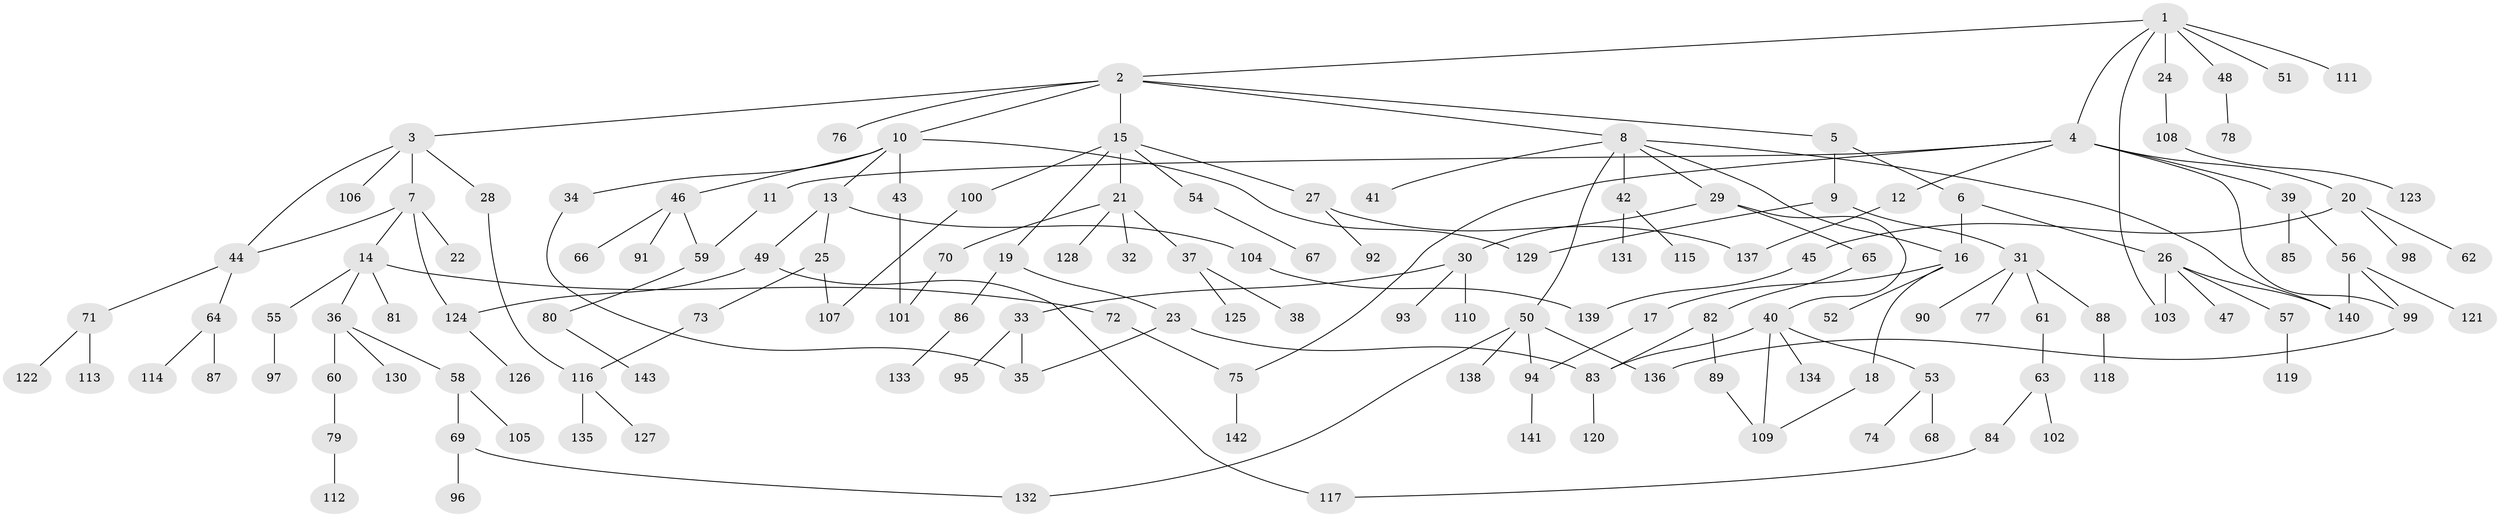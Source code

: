 // Generated by graph-tools (version 1.1) at 2025/49/03/09/25 03:49:18]
// undirected, 143 vertices, 167 edges
graph export_dot {
graph [start="1"]
  node [color=gray90,style=filled];
  1;
  2;
  3;
  4;
  5;
  6;
  7;
  8;
  9;
  10;
  11;
  12;
  13;
  14;
  15;
  16;
  17;
  18;
  19;
  20;
  21;
  22;
  23;
  24;
  25;
  26;
  27;
  28;
  29;
  30;
  31;
  32;
  33;
  34;
  35;
  36;
  37;
  38;
  39;
  40;
  41;
  42;
  43;
  44;
  45;
  46;
  47;
  48;
  49;
  50;
  51;
  52;
  53;
  54;
  55;
  56;
  57;
  58;
  59;
  60;
  61;
  62;
  63;
  64;
  65;
  66;
  67;
  68;
  69;
  70;
  71;
  72;
  73;
  74;
  75;
  76;
  77;
  78;
  79;
  80;
  81;
  82;
  83;
  84;
  85;
  86;
  87;
  88;
  89;
  90;
  91;
  92;
  93;
  94;
  95;
  96;
  97;
  98;
  99;
  100;
  101;
  102;
  103;
  104;
  105;
  106;
  107;
  108;
  109;
  110;
  111;
  112;
  113;
  114;
  115;
  116;
  117;
  118;
  119;
  120;
  121;
  122;
  123;
  124;
  125;
  126;
  127;
  128;
  129;
  130;
  131;
  132;
  133;
  134;
  135;
  136;
  137;
  138;
  139;
  140;
  141;
  142;
  143;
  1 -- 2;
  1 -- 4;
  1 -- 24;
  1 -- 48;
  1 -- 51;
  1 -- 111;
  1 -- 103;
  2 -- 3;
  2 -- 5;
  2 -- 8;
  2 -- 10;
  2 -- 15;
  2 -- 76;
  3 -- 7;
  3 -- 28;
  3 -- 106;
  3 -- 44;
  4 -- 11;
  4 -- 12;
  4 -- 20;
  4 -- 39;
  4 -- 99;
  4 -- 75;
  5 -- 6;
  5 -- 9;
  6 -- 16;
  6 -- 26;
  7 -- 14;
  7 -- 22;
  7 -- 44;
  7 -- 124;
  8 -- 29;
  8 -- 41;
  8 -- 42;
  8 -- 50;
  8 -- 140;
  8 -- 16;
  9 -- 31;
  9 -- 129;
  10 -- 13;
  10 -- 34;
  10 -- 43;
  10 -- 46;
  10 -- 129;
  11 -- 59;
  12 -- 137;
  13 -- 25;
  13 -- 49;
  13 -- 104;
  14 -- 36;
  14 -- 55;
  14 -- 72;
  14 -- 81;
  15 -- 19;
  15 -- 21;
  15 -- 27;
  15 -- 54;
  15 -- 100;
  16 -- 17;
  16 -- 18;
  16 -- 52;
  17 -- 94;
  18 -- 109;
  19 -- 23;
  19 -- 86;
  20 -- 45;
  20 -- 62;
  20 -- 98;
  21 -- 32;
  21 -- 37;
  21 -- 70;
  21 -- 128;
  23 -- 83;
  23 -- 35;
  24 -- 108;
  25 -- 73;
  25 -- 107;
  26 -- 47;
  26 -- 57;
  26 -- 103;
  26 -- 140;
  27 -- 92;
  27 -- 137;
  28 -- 116;
  29 -- 30;
  29 -- 40;
  29 -- 65;
  30 -- 33;
  30 -- 93;
  30 -- 110;
  31 -- 61;
  31 -- 77;
  31 -- 88;
  31 -- 90;
  33 -- 95;
  33 -- 35;
  34 -- 35;
  36 -- 58;
  36 -- 60;
  36 -- 130;
  37 -- 38;
  37 -- 125;
  39 -- 56;
  39 -- 85;
  40 -- 53;
  40 -- 134;
  40 -- 109;
  40 -- 83;
  42 -- 115;
  42 -- 131;
  43 -- 101;
  44 -- 64;
  44 -- 71;
  45 -- 139;
  46 -- 59;
  46 -- 66;
  46 -- 91;
  48 -- 78;
  49 -- 117;
  49 -- 124;
  50 -- 132;
  50 -- 138;
  50 -- 136;
  50 -- 94;
  53 -- 68;
  53 -- 74;
  54 -- 67;
  55 -- 97;
  56 -- 121;
  56 -- 140;
  56 -- 99;
  57 -- 119;
  58 -- 69;
  58 -- 105;
  59 -- 80;
  60 -- 79;
  61 -- 63;
  63 -- 84;
  63 -- 102;
  64 -- 87;
  64 -- 114;
  65 -- 82;
  69 -- 96;
  69 -- 132;
  70 -- 101;
  71 -- 113;
  71 -- 122;
  72 -- 75;
  73 -- 116;
  75 -- 142;
  79 -- 112;
  80 -- 143;
  82 -- 89;
  82 -- 83;
  83 -- 120;
  84 -- 117;
  86 -- 133;
  88 -- 118;
  89 -- 109;
  94 -- 141;
  99 -- 136;
  100 -- 107;
  104 -- 139;
  108 -- 123;
  116 -- 127;
  116 -- 135;
  124 -- 126;
}
